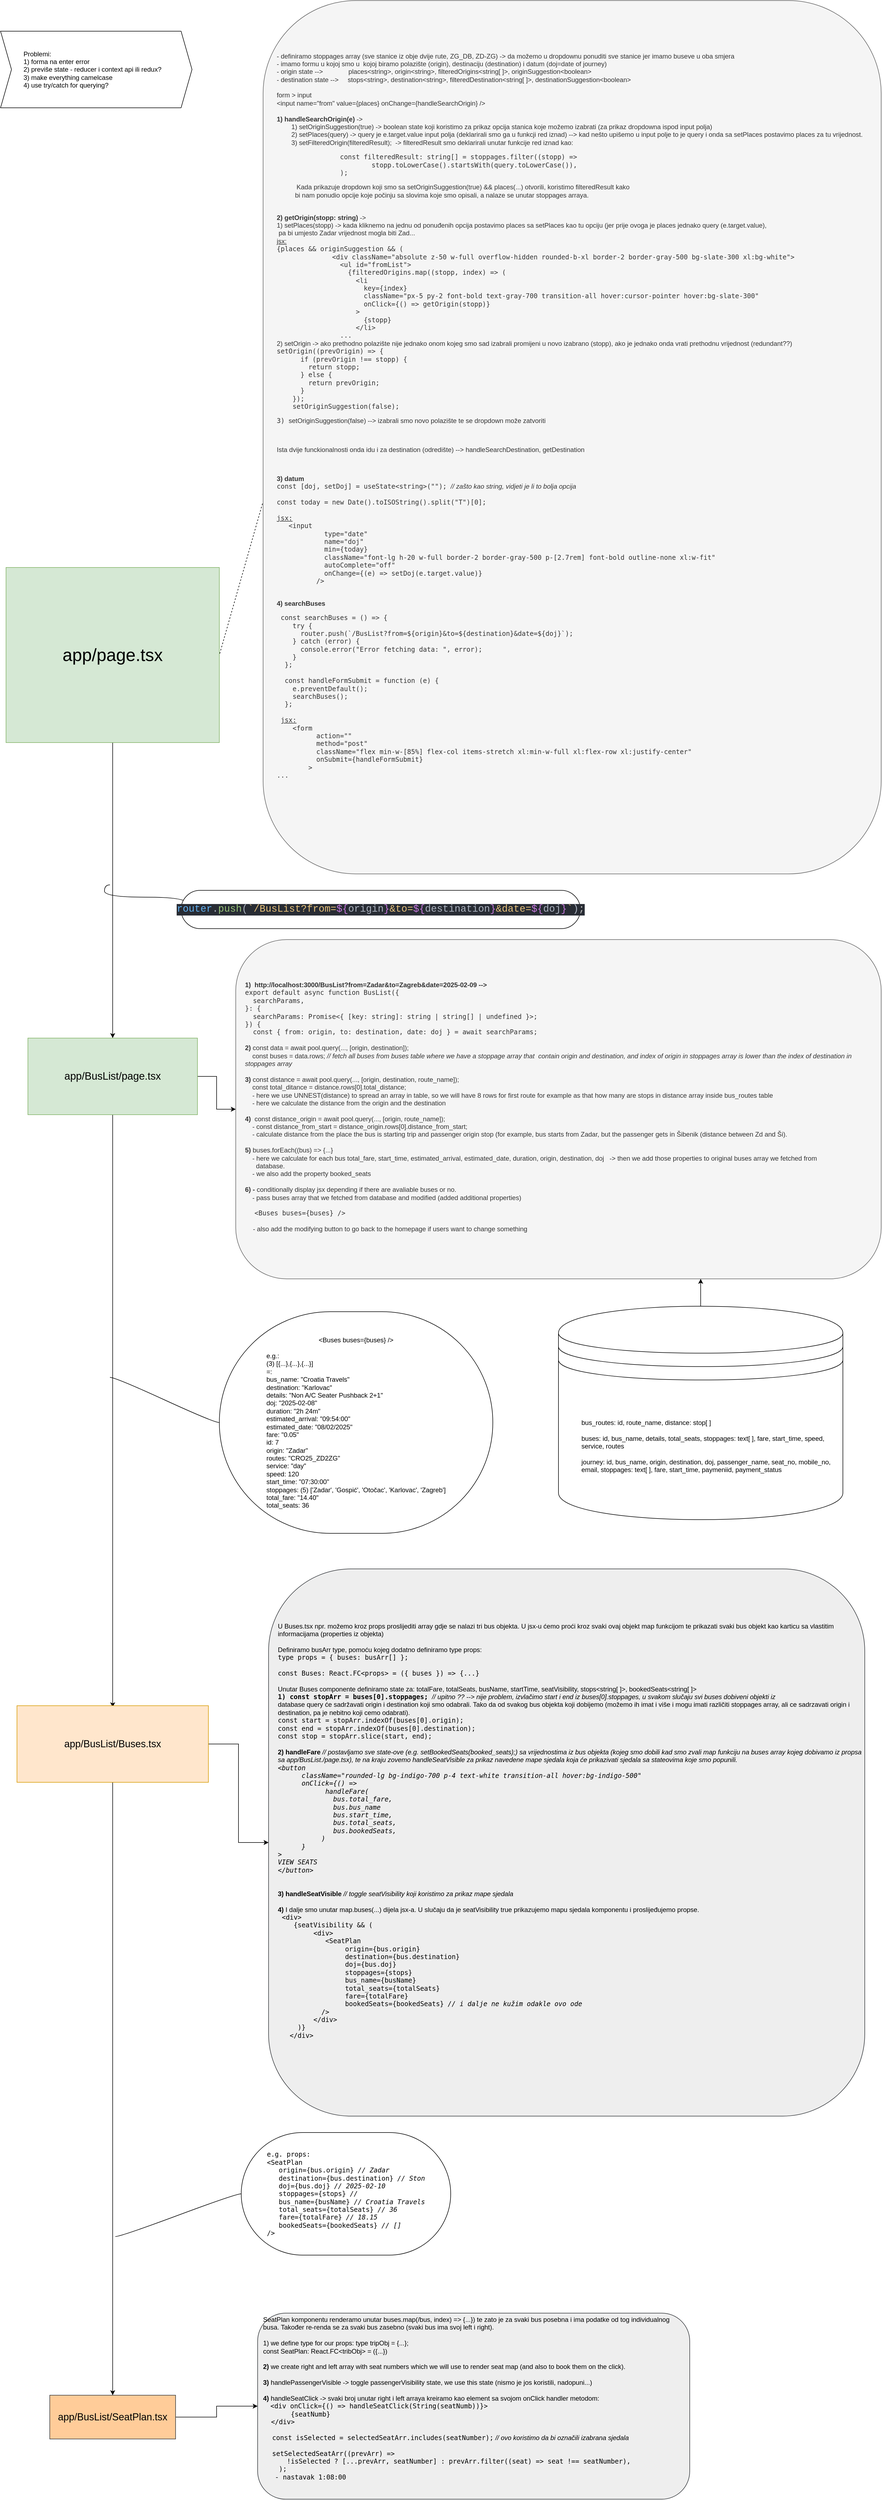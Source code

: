 <mxfile version="26.0.11">
  <diagram name="Page-1" id="hDBnATX-_rqYMnIlR0UH">
    <mxGraphModel dx="1647" dy="5515" grid="1" gridSize="10" guides="1" tooltips="1" connect="1" arrows="1" fold="1" page="1" pageScale="1" pageWidth="827" pageHeight="1169" math="0" shadow="0">
      <root>
        <mxCell id="0" />
        <mxCell id="1" parent="0" />
        <mxCell id="zUcGBLIIrt0SRUpq_5Xp-20" style="edgeStyle=orthogonalEdgeStyle;rounded=0;orthogonalLoop=1;jettySize=auto;html=1;entryX=0.5;entryY=0;entryDx=0;entryDy=0;" parent="1" source="zUcGBLIIrt0SRUpq_5Xp-2" target="zUcGBLIIrt0SRUpq_5Xp-18" edge="1">
          <mxGeometry relative="1" as="geometry" />
        </mxCell>
        <mxCell id="zUcGBLIIrt0SRUpq_5Xp-2" value="&lt;font style=&quot;font-size: 32px;&quot;&gt;app/page.tsx&lt;/font&gt;" style="rounded=0;whiteSpace=wrap;html=1;fillColor=#d5e8d4;strokeColor=#82b366;align=center;" parent="1" vertex="1">
          <mxGeometry x="50" y="-3640" width="390" height="320" as="geometry" />
        </mxCell>
        <mxCell id="zUcGBLIIrt0SRUpq_5Xp-6" value="- definiramo stoppages array (sve stanice iz obje dvije rute, ZG_DB, ZD-ZG) -&amp;gt; da možemo u dropdownu ponuditi sve stanice jer imamo buseve u oba smjera&lt;br&gt;- imamo formu u kojoj smo u&amp;nbsp; kojoj biramo polazište (origin), destinaciju (destination) i datum (doj=date of journey)&lt;br&gt;- origin state --&amp;gt;&amp;nbsp; &amp;nbsp; &amp;nbsp; &amp;nbsp; &amp;nbsp; &amp;nbsp; &amp;nbsp; places&amp;lt;string&amp;gt;, origin&amp;lt;string&amp;gt;, filteredOrigins&amp;lt;string[ ]&amp;gt;, originSuggestion&amp;lt;boolean&amp;gt;&lt;br&gt;&lt;div&gt;- destination state --&amp;gt;&amp;nbsp; &amp;nbsp; &amp;nbsp;stops&amp;lt;string&amp;gt;, destination&amp;lt;string&amp;gt;, filteredDestination&amp;lt;string[ ]&amp;gt;, destinationSuggestion&amp;lt;boolean&amp;gt;&lt;br&gt;&lt;br&gt;form &amp;gt; input&lt;br&gt;&amp;lt;input name=&quot;from&quot; value={places} onChange={handleSearchOrigin} /&amp;gt;&lt;br&gt;&lt;br&gt;&lt;b&gt;1) handleSearchOrigin(e)&amp;nbsp;&lt;/b&gt;-&amp;gt;&amp;nbsp;&lt;br&gt;&lt;span style=&quot;white-space: pre;&quot;&gt;&#x9;&lt;/span&gt;1) setOriginSuggestion(true) -&amp;gt; boolean state koji koristimo za prikaz opcija stanica koje možemo izabrati (za prikaz dropdowna ispod input polja)&lt;br&gt;&lt;span style=&quot;white-space: pre;&quot;&gt;&#x9;&lt;/span&gt;2) setPlaces(query) -&amp;gt; query je e.target.value input polja (deklarirali smo ga u funkcji red iznad) --&amp;gt; kad nešto upišemo u input polje to je query i onda sa setPlaces postavimo places za tu vrijednost.&lt;br&gt;&lt;/div&gt;&lt;div&gt;&lt;span style=&quot;white-space: pre;&quot;&gt;&#x9;&lt;/span&gt;3) setFilteredOrigin(filteredResult);&amp;nbsp; -&amp;gt; filteredResult smo deklarirali unutar funkcije red iznad kao:&amp;nbsp;&lt;br&gt;&lt;pre&gt;&lt;span style=&quot;white-space: pre;&quot;&gt;&#x9;&lt;/span&gt;&lt;span style=&quot;white-space: pre;&quot;&gt;&#x9;&lt;/span&gt;&lt;span style=&quot;background-color: transparent;&quot;&gt;const filteredResult: string[] = stoppages.filter((stopp) =&amp;gt;&lt;br&gt;      &lt;span style=&quot;white-space: pre;&quot;&gt;&#x9;&lt;/span&gt;&lt;span style=&quot;white-space: pre;&quot;&gt;&#x9;&lt;/span&gt;&lt;span style=&quot;white-space: pre;&quot;&gt;&#x9;&lt;/span&gt;stopp.toLowerCase().startsWith(query.toLowerCase()),&lt;br&gt;    &lt;span style=&quot;white-space: pre;&quot;&gt;&#x9;&lt;/span&gt;&lt;span style=&quot;white-space: pre;&quot;&gt;&#x9;&lt;/span&gt;);&lt;/span&gt;&lt;/pre&gt;&lt;pre&gt;&lt;p&gt;&lt;span style=&quot;background-color: transparent;&quot;&gt;     &lt;font face=&quot;Helvetica&quot;&gt;Kada prikazuje dropdown koji smo sa setOriginSuggestion(true) &amp;amp;&amp;amp; places(...) otvorili, koristimo filteredResult kako &lt;br&gt;          bi nam ponudio opcije koje počinju sa slovima koje smo opisali, a nalaze se unutar stoppages arraya.&lt;br&gt;&lt;br&gt;&lt;/font&gt;&lt;/span&gt;&lt;/p&gt;&lt;p&gt;&lt;span style=&quot;background-color: transparent;&quot;&gt;&lt;b style=&quot;font-family: Helvetica;&quot;&gt;2) getOrigin(stopp: string) &lt;/b&gt;&lt;font face=&quot;Helvetica&quot;&gt;-&amp;gt;&lt;br&gt;1) setPlaces(stopp) -&amp;gt; kada kliknemo na jednu od ponuđenih opcija postavimo places sa setPlaces kao tu opciju (jer prije ovoga je places jednako query (e.target.value),&lt;br&gt; pa bi umjesto Zadar vrijednost mogla biti Zad...&lt;br&gt;&lt;u&gt;jsx:&lt;/u&gt;&lt;br&gt;&lt;/font&gt;&lt;font data-font-src=&quot;https://fonts.googleapis.com/css?family=Monospace&quot; face=&quot;Monospace&quot;&gt;{places &amp;amp;&amp;amp; originSuggestion &amp;amp;&amp;amp; (&lt;br&gt;              &amp;lt;div className=&quot;absolute z-50 w-full overflow-hidden rounded-b-xl border-2 border-gray-500 bg-slate-300 xl:bg-white&quot;&amp;gt;&lt;br&gt;                &amp;lt;ul id=&quot;fromList&quot;&amp;gt;&lt;br&gt;                  {filteredOrigins.map((stopp, index) =&amp;gt; (&lt;br&gt;                    &amp;lt;li&lt;br&gt;                      key={index}&lt;br&gt;                      className=&quot;px-5 py-2 font-bold text-gray-700 transition-all hover:cursor-pointer hover:bg-slate-300&quot;&lt;br&gt;                      onClick={() =&amp;gt; getOrigin(stopp)}&lt;br&gt;                    &amp;gt;&lt;br&gt;                      {stopp}&lt;br&gt;                    &amp;lt;/li&amp;gt;&lt;br&gt;                ...&lt;br&gt;&lt;/font&gt;&lt;font face=&quot;Helvetica&quot;&gt;2) setOrigin -&amp;gt; ako prethodno polazište nije jednako onom kojeg smo sad izabrali promijeni u novo izabrano (stopp), ako je jednako onda vrati prethodnu vrijednost (redundant??)&lt;br&gt;&lt;/font&gt;setOrigin((prevOrigin) =&amp;gt; {&lt;br&gt;      if (prevOrigin !== stopp) {&lt;br&gt;        return stopp;&lt;br&gt;      } else {&lt;br&gt;        return prevOrigin;&lt;br&gt;      }&lt;br&gt;    });&lt;br&gt;    setOriginSuggestion(false);&lt;font face=&quot;Helvetica&quot;&gt;&lt;br&gt;&lt;/font&gt;&lt;/span&gt;&lt;/p&gt;&lt;p&gt;&lt;span style=&quot;background-color: transparent;&quot;&gt;3) &lt;font face=&quot;Helvetica&quot;&gt;setOriginSuggestion(false) --&amp;gt; &lt;/font&gt;&lt;font face=&quot;Helvetica&quot;&gt;izabrali smo novo polazište te se dropdown može zatvoriti&lt;/font&gt;&lt;/span&gt;&lt;/p&gt;&lt;p&gt;&lt;span style=&quot;background-color: transparent;&quot;&gt;&lt;font face=&quot;Helvetica&quot;&gt;&lt;br&gt;&lt;/font&gt;&lt;/span&gt;&lt;/p&gt;&lt;p&gt;&lt;span style=&quot;background-color: transparent;&quot;&gt;&lt;font face=&quot;Helvetica&quot;&gt;Ista dvije funckionalnosti onda idu i za destination (odredište) --&amp;gt; handleSearchDestination, getDestination&lt;/font&gt;&lt;/span&gt;&lt;/p&gt;&lt;p&gt;&lt;span style=&quot;background-color: transparent;&quot;&gt;&lt;br&gt;&lt;/span&gt;&lt;/p&gt;&lt;p&gt;&lt;b&gt;&lt;font face=&quot;Helvetica&quot;&gt;3) datum&lt;/font&gt;&lt;br&gt;&lt;/b&gt;const [doj, setDoj] = useState&amp;lt;string&amp;gt;(&quot;&quot;); &lt;font face=&quot;Helvetica&quot;&gt;&lt;i&gt;// zašto kao string, vidjeti je li to bolja opcija&lt;/i&gt;&lt;/font&gt;&lt;br&gt;&lt;br&gt;const today = new Date().toISOString().split(&quot;T&quot;)[0];&lt;br&gt;&lt;br&gt;&lt;u&gt;jsx:&lt;/u&gt;&lt;br&gt; &lt;font data-font-src=&quot;https://fonts.googleapis.com/css?family=Monospace&quot; face=&quot;Monospace&quot;&gt;  &amp;lt;input&lt;br&gt;            type=&quot;date&quot;&lt;br&gt;            name=&quot;doj&quot;&lt;br&gt;            min={today}&lt;br&gt;            className=&quot;font-lg h-20 w-full border-2 border-gray-500 p-[2.7rem] font-bold outline-none xl:w-fit&quot;&lt;br&gt;            autoComplete=&quot;off&quot;&lt;br&gt;            onChange={(e) =&amp;gt; setDoj(e.target.value)}&lt;br&gt;          /&amp;gt;&lt;/font&gt;&lt;br&gt;&lt;/p&gt;&lt;p&gt;&lt;span style=&quot;background-color: transparent;&quot;&gt;&lt;br&gt;&lt;b&gt;&lt;font face=&quot;Helvetica&quot;&gt;4) searchBuses&lt;/font&gt;&lt;/b&gt;&lt;/span&gt;&lt;/p&gt;&lt;p&gt;&lt;span style=&quot;background-color: transparent;&quot;&gt; &lt;font data-font-src=&quot;https://fonts.googleapis.com/css?family=Monospace&quot; face=&quot;Monospace&quot;&gt;const searchBuses = () =&amp;gt; {&lt;br&gt;    try {&lt;br&gt;      router.push(`/BusList?from=${origin}&amp;amp;to=${destination}&amp;amp;date=${doj}`);&lt;br&gt;    } catch (error) {&lt;br&gt;      console.error(&quot;Error fetching data: &quot;, error); &lt;br&gt;    }&lt;br&gt;  };&lt;br&gt;&lt;br&gt;  const handleFormSubmit = function (e) {&lt;br&gt;    e.preventDefault();&lt;br&gt;    searchBuses();&lt;br&gt;  };&lt;br&gt;&lt;br&gt; &lt;u&gt;jsx:&lt;/u&gt;&lt;br&gt;    &amp;lt;form&lt;br&gt;          action=&quot;&quot;&lt;br&gt;          method=&quot;post&quot;&lt;br&gt;          className=&quot;flex min-w-[85%] flex-col items-stretch xl:min-w-full xl:flex-row xl:justify-center&quot;&lt;br&gt;          onSubmit={handleFormSubmit}&lt;br&gt;        &amp;gt;&lt;br&gt;...&lt;br&gt;&lt;br&gt;&lt;/font&gt;&lt;/span&gt;&lt;/p&gt;&lt;p&gt;&lt;span style=&quot;background-color: transparent;&quot;&gt;&lt;br&gt;&lt;/span&gt;&lt;/p&gt;&lt;span style=&quot;background-color: transparent;&quot;&gt;&lt;span style=&quot;white-space: pre;&quot;&gt;&#x9;&lt;/span&gt;&lt;span style=&quot;white-space: pre;&quot;&gt;&#x9;&lt;/span&gt;&lt;/span&gt;&lt;/pre&gt;&lt;/div&gt;" style="rounded=1;whiteSpace=wrap;html=1;align=left;spacingLeft=25;spacingRight=10;spacingTop=10;spacing=0;spacingBottom=10;fillColor=#f5f5f5;fontColor=#333333;strokeColor=#666666;" parent="1" vertex="1">
          <mxGeometry x="520" y="-4676" width="1130" height="1596" as="geometry" />
        </mxCell>
        <mxCell id="zUcGBLIIrt0SRUpq_5Xp-10" value="" style="endArrow=none;dashed=1;html=1;rounded=0;entryX=1;entryY=0.5;entryDx=0;entryDy=0;exitX=-0.001;exitY=0.576;exitDx=0;exitDy=0;exitPerimeter=0;" parent="1" source="zUcGBLIIrt0SRUpq_5Xp-6" target="zUcGBLIIrt0SRUpq_5Xp-2" edge="1">
          <mxGeometry width="50" height="50" relative="1" as="geometry">
            <mxPoint x="510" y="-3720" as="sourcePoint" />
            <mxPoint x="970" y="-3710" as="targetPoint" />
          </mxGeometry>
        </mxCell>
        <mxCell id="zUcGBLIIrt0SRUpq_5Xp-27" style="edgeStyle=orthogonalEdgeStyle;rounded=0;orthogonalLoop=1;jettySize=auto;html=1;" parent="1" source="zUcGBLIIrt0SRUpq_5Xp-18" target="zUcGBLIIrt0SRUpq_5Xp-28" edge="1">
          <mxGeometry relative="1" as="geometry">
            <mxPoint x="640" y="-2710" as="targetPoint" />
          </mxGeometry>
        </mxCell>
        <mxCell id="wEU0tcn83tqyCmN5frSI-1" style="edgeStyle=orthogonalEdgeStyle;rounded=0;orthogonalLoop=1;jettySize=auto;html=1;" parent="1" source="zUcGBLIIrt0SRUpq_5Xp-18" edge="1">
          <mxGeometry relative="1" as="geometry">
            <mxPoint x="245" y="-1557.143" as="targetPoint" />
          </mxGeometry>
        </mxCell>
        <mxCell id="zUcGBLIIrt0SRUpq_5Xp-18" value="&lt;font style=&quot;font-size: 19px;&quot;&gt;app/BusList/page.tsx&lt;/font&gt;" style="rounded=0;whiteSpace=wrap;html=1;fillColor=#d5e8d4;strokeColor=#82b366;" parent="1" vertex="1">
          <mxGeometry x="90" y="-2780" width="310" height="140" as="geometry" />
        </mxCell>
        <mxCell id="zUcGBLIIrt0SRUpq_5Xp-23" style="edgeStyle=entityRelationEdgeStyle;rounded=0;orthogonalLoop=1;jettySize=auto;html=1;startArrow=none;endArrow=none;segment=10;curved=1;sourcePerimeterSpacing=0;targetPerimeterSpacing=0;exitX=0;exitY=0.5;exitDx=0;exitDy=0;" parent="1" source="zUcGBLIIrt0SRUpq_5Xp-21" edge="1">
          <mxGeometry relative="1" as="geometry">
            <mxPoint x="240" y="-3060" as="targetPoint" />
            <mxPoint x="1100" y="-2970" as="sourcePoint" />
          </mxGeometry>
        </mxCell>
        <mxCell id="zUcGBLIIrt0SRUpq_5Xp-21" value="&lt;br&gt;&lt;div style=&quot;color: rgb(187, 187, 187); background-color: rgb(40, 44, 52); font-family: Consolas, &amp;quot;Courier New&amp;quot;, monospace; font-weight: normal; line-height: 19px; white-space: pre;&quot;&gt;&lt;div style=&quot;&quot;&gt;&lt;font style=&quot;font-size: 18px;&quot;&gt;&lt;span style=&quot;color: rgb(97, 175, 239);&quot;&gt;router&lt;/span&gt;&lt;span style=&quot;color: rgb(171, 178, 191);&quot;&gt;.&lt;/span&gt;&lt;span style=&quot;color: rgb(152, 195, 121);&quot;&gt;push&lt;/span&gt;&lt;span style=&quot;color: rgb(171, 178, 191);&quot;&gt;(&lt;/span&gt;&lt;span style=&quot;color: rgb(229, 192, 123);&quot;&gt;`/BusList?from=&lt;/span&gt;&lt;span style=&quot;color: rgb(198, 120, 221);&quot;&gt;${&lt;/span&gt;&lt;span style=&quot;color: rgb(171, 178, 191);&quot;&gt;origin&lt;/span&gt;&lt;span style=&quot;color: rgb(198, 120, 221);&quot;&gt;}&lt;/span&gt;&lt;span style=&quot;color: rgb(229, 192, 123);&quot;&gt;&amp;amp;to=&lt;/span&gt;&lt;span style=&quot;color: rgb(198, 120, 221);&quot;&gt;${&lt;/span&gt;&lt;span style=&quot;color: rgb(171, 178, 191);&quot;&gt;destination&lt;/span&gt;&lt;span style=&quot;color: rgb(198, 120, 221);&quot;&gt;}&lt;/span&gt;&lt;span style=&quot;color: rgb(229, 192, 123);&quot;&gt;&amp;amp;date=&lt;/span&gt;&lt;span style=&quot;color: rgb(198, 120, 221);&quot;&gt;${&lt;/span&gt;&lt;span style=&quot;color: rgb(171, 178, 191);&quot;&gt;doj&lt;/span&gt;&lt;span style=&quot;color: rgb(198, 120, 221);&quot;&gt;}&lt;/span&gt;&lt;span style=&quot;color: rgb(229, 192, 123);&quot;&gt;`&lt;/span&gt;&lt;span style=&quot;color: rgb(171, 178, 191);&quot;&gt;)&lt;/span&gt;&lt;span style=&quot;color: rgb(187, 187, 187);&quot;&gt;;&lt;/span&gt;&lt;/font&gt;&lt;/div&gt;&lt;/div&gt;&lt;div&gt;&lt;br/&gt;&lt;/div&gt;" style="whiteSpace=wrap;html=1;rounded=1;arcSize=50;align=center;verticalAlign=middle;strokeWidth=1;autosize=1;spacing=4;treeFolding=1;treeMoving=1;newEdgeStyle={&quot;edgeStyle&quot;:&quot;entityRelationEdgeStyle&quot;,&quot;startArrow&quot;:&quot;none&quot;,&quot;endArrow&quot;:&quot;none&quot;,&quot;segment&quot;:10,&quot;curved&quot;:1,&quot;sourcePerimeterSpacing&quot;:0,&quot;targetPerimeterSpacing&quot;:0};" parent="1" vertex="1" collapsed="1">
          <mxGeometry x="370" y="-3050" width="730" height="70" as="geometry" />
        </mxCell>
        <mxCell id="zUcGBLIIrt0SRUpq_5Xp-28" value="&lt;b&gt;1)&amp;nbsp;&amp;nbsp;http://localhost:3000/BusList?from=Zadar&amp;amp;to=Zagreb&amp;amp;date=2025-02-09 --&amp;gt;&lt;/b&gt;&lt;br&gt;&lt;span style=&quot;background-color: transparent;&quot;&gt;&lt;font face=&quot;monospace&quot;&gt;export default async function BusList({&lt;/font&gt;&lt;/span&gt;&lt;div&gt;&lt;font face=&quot;monospace&quot;&gt;&amp;nbsp; searchParams,&lt;/font&gt;&lt;/div&gt;&lt;div&gt;&lt;font face=&quot;monospace&quot;&gt;}: {&lt;/font&gt;&lt;/div&gt;&lt;div&gt;&lt;font face=&quot;monospace&quot;&gt;&amp;nbsp; searchParams: Promise&amp;lt;{ [key: string]: string | string[] | undefined }&amp;gt;;&lt;/font&gt;&lt;/div&gt;&lt;div&gt;&lt;font face=&quot;monospace&quot;&gt;}) {&lt;/font&gt;&lt;/div&gt;&lt;font face=&quot;monospace&quot;&gt;&lt;span style=&quot;background-color: transparent;&quot;&gt;&amp;nbsp; const { from: origin, to: destination, date: doj } = await searchParams;&lt;/span&gt;&amp;nbsp;&lt;/font&gt;&lt;div&gt;&lt;br&gt;&lt;/div&gt;&lt;div&gt;&lt;b&gt;2) &lt;/b&gt;const data = await pool.query(..., [origin, destination]);&lt;br&gt;&amp;nbsp; &amp;nbsp; const buses = data.rows; &lt;i&gt;// fetch all buses from buses table where we have a stoppage array that&amp;nbsp; contain origin and destination, and index of origin in stoppages array is lower than the index of destination in stoppages array&lt;/i&gt;&lt;/div&gt;&lt;div&gt;&lt;i&gt;&lt;br&gt;&lt;/i&gt;&lt;/div&gt;&lt;div&gt;&lt;b&gt;3)&lt;/b&gt; const distance = await pool.query(..., [origin, destination, route_name]);&lt;br&gt;&amp;nbsp; &amp;nbsp; const total_ditance = distance.rows[0].total_distance;&lt;br&gt;&amp;nbsp; &amp;nbsp; - here we use UNNEST(distance) to spread an array in table, so we will have 8 rows for first route for example as that how many are stops in distance array inside bus_routes table&lt;br&gt;&amp;nbsp; &amp;nbsp; - here we calculate the distance from the origin and the destination&lt;/div&gt;&lt;div&gt;&lt;br&gt;&lt;/div&gt;&lt;div&gt;&lt;b&gt;4)&lt;/b&gt;&amp;nbsp; const distance_origin = await pool.query(..., [origin, route_name]);&lt;br&gt;&amp;nbsp; &amp;nbsp; - const distance_from_start = distance_origin.rows[0].distance_from_start;&lt;br&gt;&amp;nbsp; &amp;nbsp; - calculate distance from the place the bus is starting trip and passenger origin stop (for example, bus starts from Zadar, but the passenger gets in Šibenik (distance between Zd and Ši).&lt;br&gt;&lt;br&gt;&lt;b&gt;5)&lt;/b&gt; buses.forEach((bus) =&amp;gt; {...}&lt;br&gt;&amp;nbsp; &amp;nbsp; - here we calculate for each bus total_fare, start_time, estimated_arrival, estimated_date, duration, origin, destination, doj&amp;nbsp; &amp;nbsp;-&amp;gt; then we add those properties to original buses array we fetched from&lt;br&gt;&amp;nbsp; &amp;nbsp; &amp;nbsp; database.&lt;br&gt;&amp;nbsp; &amp;nbsp; - we also add the property booked_seats&amp;nbsp;&lt;br&gt;&amp;nbsp; &amp;nbsp;&lt;br&gt;&lt;b&gt;6) -&amp;nbsp;&lt;/b&gt;conditionally display jsx depending if there are avaliable buses or no.&lt;br&gt;&amp;nbsp; &amp;nbsp; - pass buses array that we fetched from database and modified (added additional properties)&lt;br&gt;&amp;nbsp;&amp;nbsp;&lt;br&gt;&lt;b&gt;&amp;nbsp; &amp;nbsp;&lt;/b&gt;&lt;font style=&quot;&quot; data-font-src=&quot;https://fonts.googleapis.com/css?family=Monospace&quot; face=&quot;Monospace&quot;&gt;&lt;b&gt;&amp;nbsp;&lt;/b&gt;&amp;lt;Buses buses={buses} /&amp;gt;&lt;/font&gt;&lt;/div&gt;&lt;div&gt;&lt;font face=&quot;monospace&quot;&gt;&lt;b&gt;&lt;br&gt;&lt;/b&gt;&lt;/font&gt;&lt;/div&gt;&lt;div&gt;&lt;font style=&quot;font-weight: bold;&quot; face=&quot;monospace&quot;&gt;&amp;nbsp; &lt;/font&gt;&lt;font style=&quot;&quot; face=&quot;Helvetica&quot;&gt;- also add the modifying button to go back to the homepage if users want to change something&lt;/font&gt;&lt;br&gt;&lt;br&gt;&lt;/div&gt;" style="rounded=1;whiteSpace=wrap;html=1;fillColor=#f5f5f5;fontColor=#333333;strokeColor=#666666;align=left;spacingLeft=15;spacingTop=10;spacingRight=5;spacingBottom=5;" parent="1" vertex="1">
          <mxGeometry x="470" y="-2960" width="1180" height="620" as="geometry" />
        </mxCell>
        <mxCell id="zUcGBLIIrt0SRUpq_5Xp-30" value="&lt;blockquote style=&quot;margin: 0 0 0 40px; border: none; padding: 0px;&quot;&gt;Problemi:&amp;nbsp;&lt;div&gt;1) forma na enter error&lt;/div&gt;&lt;div&gt;2) previše state - reducer i context api ili redux?&lt;br&gt;3) make everything camelcase&lt;br&gt;4) use try/catch for querying?&lt;/div&gt;&lt;/blockquote&gt;" style="shape=step;perimeter=stepPerimeter;whiteSpace=wrap;html=1;fixedSize=1;align=left;" parent="1" vertex="1">
          <mxGeometry x="40" y="-4620" width="350" height="140" as="geometry" />
        </mxCell>
        <mxCell id="zUcGBLIIrt0SRUpq_5Xp-32" style="edgeStyle=orthogonalEdgeStyle;rounded=0;orthogonalLoop=1;jettySize=auto;html=1;" parent="1" source="zUcGBLIIrt0SRUpq_5Xp-31" target="zUcGBLIIrt0SRUpq_5Xp-28" edge="1">
          <mxGeometry relative="1" as="geometry">
            <Array as="points">
              <mxPoint x="1310" y="-2360" />
              <mxPoint x="730" y="-2360" />
            </Array>
          </mxGeometry>
        </mxCell>
        <mxCell id="zUcGBLIIrt0SRUpq_5Xp-31" value="&lt;blockquote style=&quot;margin: 0 0 0 40px; border: none; padding: 0px;&quot;&gt;bus_routes: id, route_name, distance: stop[ ]&lt;div&gt;&lt;br&gt;&lt;/div&gt;&lt;div&gt;buses: id, bus_name, details, total_seats, stoppages: text[ ], fare, start_time, speed, service, routes&lt;/div&gt;&lt;div&gt;&lt;br&gt;&lt;/div&gt;&lt;div&gt;journey: id, bus_name, origin, destination, doj, passenger_name, seat_no, mobile_no, email, stoppages: text[ ], fare, start_time, paymeniid, payment_status&lt;/div&gt;&lt;/blockquote&gt;" style="shape=datastore;whiteSpace=wrap;html=1;align=left;" parent="1" vertex="1">
          <mxGeometry x="1060" y="-2290" width="520" height="390" as="geometry" />
        </mxCell>
        <mxCell id="wEU0tcn83tqyCmN5frSI-4" style="edgeStyle=orthogonalEdgeStyle;rounded=0;orthogonalLoop=1;jettySize=auto;html=1;" parent="1" source="wEU0tcn83tqyCmN5frSI-2" target="wEU0tcn83tqyCmN5frSI-5" edge="1">
          <mxGeometry relative="1" as="geometry">
            <mxPoint x="590" y="-1490" as="targetPoint" />
          </mxGeometry>
        </mxCell>
        <mxCell id="wEU0tcn83tqyCmN5frSI-18" style="edgeStyle=orthogonalEdgeStyle;rounded=0;orthogonalLoop=1;jettySize=auto;html=1;" parent="1" source="wEU0tcn83tqyCmN5frSI-2" target="wEU0tcn83tqyCmN5frSI-16" edge="1">
          <mxGeometry relative="1" as="geometry" />
        </mxCell>
        <mxCell id="wEU0tcn83tqyCmN5frSI-2" value="&lt;font style=&quot;font-size: 18px;&quot;&gt;app/BusList/Buses.tsx&lt;/font&gt;" style="rounded=0;whiteSpace=wrap;html=1;fillColor=#ffe6cc;strokeColor=#d79b00;" parent="1" vertex="1">
          <mxGeometry x="70" y="-1560" width="350" height="140" as="geometry" />
        </mxCell>
        <mxCell id="wEU0tcn83tqyCmN5frSI-5" value="&lt;font face=&quot;Helvetica&quot;&gt;U Buses.tsx npr. možemo kroz props proslijediti array gdje se nalazi tri bus objekta. U jsx-u ćemo proći kroz svaki ovaj objekt map funkcijom te prikazati svaki bus objekt kao karticu sa vlastitim informacijama (properties iz objekta)&lt;br&gt;&lt;/font&gt;&lt;br&gt;Definiramo busArr type, pomoću kojeg dodatno definiramo type props:&lt;br&gt;&lt;font data-font-src=&quot;https://fonts.googleapis.com/css?family=Monospace&quot; face=&quot;Monospace&quot;&gt;type props = { buses: busArr[] };&lt;br&gt;&lt;/font&gt;&lt;br&gt;&lt;font data-font-src=&quot;https://fonts.googleapis.com/css?family=Monospace&quot; face=&quot;Monospace&quot;&gt;const Buses: React.FC&amp;lt;props&amp;gt; = ({ buses }) =&amp;gt; {...}&lt;/font&gt;&lt;br&gt;&lt;div&gt;&lt;br&gt;Unutar Buses componente definiramo state za: totalFare, totalSeats, busName, startTime, seatVisibility, stops&amp;lt;string[ ]&amp;gt;, bookedSeats&amp;lt;string[ ]&amp;gt;&lt;br&gt;&lt;font face=&quot;monospace&quot;&gt;&lt;b&gt;1)&lt;/b&gt; &lt;b&gt;const stopArr = buses[0].stoppages; &lt;/b&gt;&lt;/font&gt;&lt;font face=&quot;Helvetica&quot;&gt;&lt;i style=&quot;&quot;&gt;// upitno ?? --&amp;gt; nije problem, izvlačimo start i end iz buses[0].stoppages, u svakom slučaju svi buses dobiveni objekti iz&lt;br&gt;&lt;/i&gt;database query će sadržavati origin i destination koji smo odabrali. Tako da od svakog bus objekta koji dobijemo (možemo ih imat i više i mogu imati različiti stoppages array, ali ce sadrzavati origin i destination, pa je nebitno koji cemo odabrati).&lt;/font&gt;&lt;br&gt;&lt;div style=&quot;font-family: monospace;&quot;&gt;const start = stopArr.indexOf(buses[0].origin);&lt;/div&gt;&lt;div style=&quot;font-family: monospace;&quot;&gt;const end = stopArr.indexOf(buses[0].destination);&lt;/div&gt;&lt;div style=&quot;font-family: monospace;&quot;&gt;const stop = stopArr.slice(start, end);&lt;/div&gt;&lt;br&gt;&lt;b style=&quot;font-family: Helvetica;&quot;&gt;2) handleFare &lt;/b&gt;&lt;i style=&quot;&quot;&gt;// postavljamo sve state-ove (e.g. setBookedSeats(booked_seats);) sa vrijednostima iz bus objekta (kojeg smo dobili kad smo zvali map funkciju na buses array kojeg dobivamo iz propsa sa app/BusList./page.tsx), te na kraju zovemo handleSeatVisible za prikaz navedene mape sjedala koja će prikazivati sjedala sa stateovima koje smo popunili.&lt;br&gt;&lt;div style=&quot;&quot;&gt;&lt;font data-font-src=&quot;https://fonts.googleapis.com/css?family=Monospace&quot; face=&quot;Monospace&quot;&gt;&amp;lt;button&lt;/font&gt;&lt;/div&gt;&lt;div style=&quot;&quot;&gt;&lt;font data-font-src=&quot;https://fonts.googleapis.com/css?family=Monospace&quot; face=&quot;Monospace&quot;&gt;&amp;nbsp; &amp;nbsp; &amp;nbsp; className=&quot;rounded-lg bg-indigo-700 p-4 text-white transition-all hover:bg-indigo-500&quot;&lt;/font&gt;&lt;/div&gt;&lt;div style=&quot;&quot;&gt;&lt;font data-font-src=&quot;https://fonts.googleapis.com/css?family=Monospace&quot; face=&quot;Monospace&quot;&gt;&amp;nbsp; &amp;nbsp; &amp;nbsp; onClick={() =&amp;gt;&lt;/font&gt;&lt;/div&gt;&lt;div style=&quot;&quot;&gt;&lt;font data-font-src=&quot;https://fonts.googleapis.com/css?family=Monospace&quot; face=&quot;Monospace&quot;&gt;&amp;nbsp; &amp;nbsp; &amp;nbsp; &amp;nbsp; &amp;nbsp; &amp;nbsp; handleFare(&lt;/font&gt;&lt;/div&gt;&lt;div style=&quot;&quot;&gt;&lt;font data-font-src=&quot;https://fonts.googleapis.com/css?family=Monospace&quot; face=&quot;Monospace&quot;&gt;&amp;nbsp; &amp;nbsp; &amp;nbsp; &amp;nbsp; &amp;nbsp; &amp;nbsp; &amp;nbsp; bus.total_fare,&lt;/font&gt;&lt;/div&gt;&lt;div style=&quot;&quot;&gt;&lt;font data-font-src=&quot;https://fonts.googleapis.com/css?family=Monospace&quot; face=&quot;Monospace&quot;&gt;&amp;nbsp; &amp;nbsp; &amp;nbsp; &amp;nbsp; &amp;nbsp; &amp;nbsp; &amp;nbsp; bus.bus_name&lt;br&gt;&lt;/font&gt;&lt;span style=&quot;font-family: monospace; background-color: transparent; color: light-dark(rgb(0, 0, 0), rgb(255, 255, 255));&quot;&gt;&amp;nbsp; &amp;nbsp; &amp;nbsp; &amp;nbsp; &amp;nbsp; &amp;nbsp; &amp;nbsp; bus.start_time,&lt;/span&gt;&lt;span style=&quot;font-family: monospace; background-color: transparent; color: light-dark(rgb(0, 0, 0), rgb(255, 255, 255));&quot;&gt;&amp;nbsp;&lt;br&gt;&amp;nbsp; &amp;nbsp; &amp;nbsp; &amp;nbsp; &amp;nbsp; &amp;nbsp; &amp;nbsp; bus.total_seats,&lt;/span&gt;&lt;/div&gt;&lt;div style=&quot;&quot;&gt;&lt;font data-font-src=&quot;https://fonts.googleapis.com/css?family=Monospace&quot; face=&quot;Monospace&quot;&gt;&amp;nbsp; &amp;nbsp; &amp;nbsp; &amp;nbsp; &amp;nbsp; &amp;nbsp; &amp;nbsp; bus.bookedSeats,&lt;/font&gt;&lt;/div&gt;&lt;div style=&quot;&quot;&gt;&lt;font data-font-src=&quot;https://fonts.googleapis.com/css?family=Monospace&quot; face=&quot;Monospace&quot;&gt;&amp;nbsp; &amp;nbsp; &amp;nbsp; &amp;nbsp; &amp;nbsp; &amp;nbsp;)&lt;/font&gt;&lt;/div&gt;&lt;div style=&quot;&quot;&gt;&lt;font data-font-src=&quot;https://fonts.googleapis.com/css?family=Monospace&quot; face=&quot;Monospace&quot;&gt;&amp;nbsp; &amp;nbsp; &amp;nbsp; }&lt;/font&gt;&lt;/div&gt;&lt;div style=&quot;&quot;&gt;&lt;font data-font-src=&quot;https://fonts.googleapis.com/css?family=Monospace&quot; face=&quot;Monospace&quot;&gt;&amp;gt;&lt;br&gt;&lt;/font&gt;&lt;span style=&quot;font-family: monospace; background-color: transparent; color: light-dark(rgb(0, 0, 0), rgb(255, 255, 255));&quot;&gt;VIEW SEATS&lt;/span&gt;&lt;/div&gt;&lt;div style=&quot;&quot;&gt;&lt;font data-font-src=&quot;https://fonts.googleapis.com/css?family=Monospace&quot; face=&quot;Monospace&quot;&gt;&amp;lt;/button&amp;gt;&lt;/font&gt;&lt;/div&gt;&lt;br&gt;&lt;/i&gt;&lt;/div&gt;&lt;div&gt;&lt;i&gt;&lt;font face=&quot;Helvetica&quot;&gt;&lt;br&gt;&lt;/font&gt;&lt;/i&gt;&lt;/div&gt;&lt;div&gt;&lt;font face=&quot;Helvetica&quot;&gt;&lt;b style=&quot;&quot;&gt;3) handleSeatVisible &lt;/b&gt;&lt;i style=&quot;&quot;&gt;// toggle seatVisibility koji koristimo za prikaz mape sjedala&lt;/i&gt;&lt;/font&gt;&lt;/div&gt;&lt;div&gt;&lt;font face=&quot;Helvetica&quot;&gt;&lt;i style=&quot;&quot;&gt;&lt;br&gt;&lt;/i&gt;&lt;/font&gt;&lt;/div&gt;&lt;div&gt;&lt;font face=&quot;Helvetica&quot;&gt;&lt;b style=&quot;&quot;&gt;4) &lt;/b&gt;I dalje smo unutar map.buses(...) dijela jsx-a. U slučaju da je seatVisibility true prikazujemo mapu sjedala komponentu i proslijeđujemo propse.&lt;/font&gt;&lt;/div&gt;&lt;div&gt;&lt;font face=&quot;monospace&quot;&gt;&lt;div style=&quot;&quot;&gt;&amp;nbsp;&amp;lt;div&amp;gt;&lt;/div&gt;&lt;div style=&quot;&quot;&gt;&amp;nbsp; &amp;nbsp; {seatVisibility &amp;amp;&amp;amp; (&lt;/div&gt;&lt;div style=&quot;&quot;&gt;&amp;nbsp; &amp;nbsp; &amp;nbsp; &amp;nbsp; &amp;nbsp;&amp;lt;div&amp;gt;&lt;/div&gt;&lt;div style=&quot;&quot;&gt;&amp;nbsp; &amp;nbsp; &amp;nbsp; &amp;nbsp; &amp;nbsp; &amp;nbsp; &amp;lt;SeatPlan&lt;/div&gt;&lt;div style=&quot;&quot;&gt;&amp;nbsp; &amp;nbsp; &amp;nbsp; &amp;nbsp; &amp;nbsp; &amp;nbsp; &amp;nbsp; &amp;nbsp; &amp;nbsp;origin={bus.origin}&lt;/div&gt;&lt;div style=&quot;&quot;&gt;&amp;nbsp; &amp;nbsp; &amp;nbsp; &amp;nbsp; &amp;nbsp; &amp;nbsp; &amp;nbsp; &amp;nbsp; &amp;nbsp;destination={bus.destination}&lt;/div&gt;&lt;div style=&quot;&quot;&gt;&amp;nbsp; &amp;nbsp; &amp;nbsp; &amp;nbsp; &amp;nbsp; &amp;nbsp; &amp;nbsp; &amp;nbsp; &amp;nbsp;doj={bus.doj}&lt;/div&gt;&lt;div style=&quot;&quot;&gt;&amp;nbsp; &amp;nbsp; &amp;nbsp; &amp;nbsp; &amp;nbsp; &amp;nbsp; &amp;nbsp; &amp;nbsp; &amp;nbsp;stoppages={stops}&lt;/div&gt;&lt;div style=&quot;&quot;&gt;&amp;nbsp; &amp;nbsp; &amp;nbsp; &amp;nbsp; &amp;nbsp; &amp;nbsp; &amp;nbsp; &amp;nbsp; &amp;nbsp;bus_name={busName}&lt;/div&gt;&lt;div style=&quot;&quot;&gt;&amp;nbsp; &amp;nbsp; &amp;nbsp; &amp;nbsp; &amp;nbsp; &amp;nbsp; &amp;nbsp; &amp;nbsp; &amp;nbsp;total_seats={totalSeats}&lt;/div&gt;&lt;div style=&quot;&quot;&gt;&amp;nbsp; &amp;nbsp; &amp;nbsp; &amp;nbsp; &amp;nbsp; &amp;nbsp; &amp;nbsp; &amp;nbsp; &amp;nbsp;fare={totalFare}&lt;/div&gt;&lt;div style=&quot;&quot;&gt;&amp;nbsp; &amp;nbsp; &amp;nbsp; &amp;nbsp; &amp;nbsp; &amp;nbsp; &amp;nbsp; &amp;nbsp; &amp;nbsp;bookedSeats={bookedSeats} &lt;i&gt;// i dalje ne kužim odakle ovo ode&lt;/i&gt;&lt;/div&gt;&lt;div style=&quot;&quot;&gt;&amp;nbsp; &amp;nbsp; &amp;nbsp; &amp;nbsp; &amp;nbsp; &amp;nbsp;/&amp;gt;&lt;/div&gt;&lt;div style=&quot;&quot;&gt;&amp;nbsp; &amp;nbsp; &amp;nbsp; &amp;nbsp; &amp;nbsp;&amp;lt;/div&amp;gt;&lt;/div&gt;&lt;div style=&quot;&quot;&gt;&amp;nbsp; &amp;nbsp; &amp;nbsp;)}&lt;/div&gt;&lt;div style=&quot;&quot;&gt;&amp;nbsp; &amp;nbsp;&amp;lt;/div&amp;gt;&lt;/div&gt;&lt;/font&gt;&lt;/div&gt;&lt;div&gt;&lt;font face=&quot;monospace&quot;&gt;&lt;i&gt;&lt;br&gt;&lt;/i&gt;&lt;br&gt;&lt;br&gt;&lt;/font&gt;&lt;/div&gt;" style="rounded=1;whiteSpace=wrap;html=1;fillColor=#eeeeee;strokeColor=#36393d;align=left;spacingBottom=5;spacingLeft=15;spacingTop=5;spacingRight=5;" parent="1" vertex="1">
          <mxGeometry x="530" y="-1810" width="1090" height="1000" as="geometry" />
        </mxCell>
        <mxCell id="wEU0tcn83tqyCmN5frSI-9" value="&amp;lt;Buses buses={buses} /&amp;gt;&lt;div&gt;&lt;br&gt;&lt;/div&gt;&lt;div style=&quot;text-align: left;&quot;&gt;e.g.:&lt;br&gt;(3) [{...},{...},{...}]&lt;br&gt;=:&lt;/div&gt;&lt;div style=&quot;text-align: left;&quot;&gt;&lt;div&gt;bus_name&lt;span style=&quot;background-color: transparent; color: light-dark(rgb(0, 0, 0), rgb(255, 255, 255));&quot;&gt;:&amp;nbsp;&lt;/span&gt;&lt;span style=&quot;background-color: transparent; color: light-dark(rgb(0, 0, 0), rgb(255, 255, 255));&quot;&gt;&quot;Croatia Travels&quot;&lt;/span&gt;&lt;/div&gt;&lt;div&gt;destination&lt;span style=&quot;background-color: transparent; color: light-dark(rgb(0, 0, 0), rgb(255, 255, 255));&quot;&gt;:&amp;nbsp;&lt;/span&gt;&lt;span style=&quot;background-color: transparent; color: light-dark(rgb(0, 0, 0), rgb(255, 255, 255));&quot;&gt;&quot;Karlovac&quot;&lt;/span&gt;&lt;/div&gt;&lt;div&gt;details&lt;span style=&quot;background-color: transparent; color: light-dark(rgb(0, 0, 0), rgb(255, 255, 255));&quot;&gt;:&amp;nbsp;&lt;/span&gt;&lt;span style=&quot;background-color: transparent; color: light-dark(rgb(0, 0, 0), rgb(255, 255, 255));&quot;&gt;&quot;Non A/C Seater Pushback 2+1&quot;&lt;/span&gt;&lt;/div&gt;&lt;div&gt;doj&lt;span style=&quot;background-color: transparent; color: light-dark(rgb(0, 0, 0), rgb(255, 255, 255));&quot;&gt;:&amp;nbsp;&lt;/span&gt;&lt;span style=&quot;background-color: transparent; color: light-dark(rgb(0, 0, 0), rgb(255, 255, 255));&quot;&gt;&quot;2025-02-08&quot;&lt;/span&gt;&lt;/div&gt;&lt;div&gt;duration&lt;span style=&quot;background-color: transparent; color: light-dark(rgb(0, 0, 0), rgb(255, 255, 255));&quot;&gt;:&amp;nbsp;&lt;/span&gt;&lt;span style=&quot;background-color: transparent; color: light-dark(rgb(0, 0, 0), rgb(255, 255, 255));&quot;&gt;&quot;2h 24m&quot;&lt;/span&gt;&lt;/div&gt;&lt;div&gt;estimated_arrival&lt;span style=&quot;background-color: transparent; color: light-dark(rgb(0, 0, 0), rgb(255, 255, 255));&quot;&gt;:&amp;nbsp;&lt;/span&gt;&lt;span style=&quot;background-color: transparent; color: light-dark(rgb(0, 0, 0), rgb(255, 255, 255));&quot;&gt;&quot;09:54:00&quot;&lt;/span&gt;&lt;/div&gt;&lt;div&gt;estimated_date&lt;span style=&quot;background-color: transparent; color: light-dark(rgb(0, 0, 0), rgb(255, 255, 255));&quot;&gt;:&amp;nbsp;&lt;/span&gt;&lt;span style=&quot;background-color: transparent; color: light-dark(rgb(0, 0, 0), rgb(255, 255, 255));&quot;&gt;&quot;08/02/2025&quot;&lt;/span&gt;&lt;/div&gt;&lt;div&gt;fare&lt;span style=&quot;background-color: transparent; color: light-dark(rgb(0, 0, 0), rgb(255, 255, 255));&quot;&gt;:&amp;nbsp;&lt;/span&gt;&lt;span style=&quot;background-color: transparent; color: light-dark(rgb(0, 0, 0), rgb(255, 255, 255));&quot;&gt;&quot;0.05&quot;&lt;/span&gt;&lt;/div&gt;&lt;div&gt;id&lt;span style=&quot;background-color: transparent; color: light-dark(rgb(0, 0, 0), rgb(255, 255, 255));&quot;&gt;:&amp;nbsp;&lt;/span&gt;&lt;span style=&quot;background-color: transparent; color: light-dark(rgb(0, 0, 0), rgb(255, 255, 255));&quot;&gt;7&lt;/span&gt;&lt;/div&gt;&lt;div&gt;origin&lt;span style=&quot;background-color: transparent; color: light-dark(rgb(0, 0, 0), rgb(255, 255, 255));&quot;&gt;:&amp;nbsp;&lt;/span&gt;&lt;span style=&quot;background-color: transparent; color: light-dark(rgb(0, 0, 0), rgb(255, 255, 255));&quot;&gt;&quot;Zadar&quot;&lt;/span&gt;&lt;/div&gt;&lt;div&gt;routes&lt;span style=&quot;background-color: transparent; color: light-dark(rgb(0, 0, 0), rgb(255, 255, 255));&quot;&gt;:&amp;nbsp;&lt;/span&gt;&lt;span style=&quot;background-color: transparent; color: light-dark(rgb(0, 0, 0), rgb(255, 255, 255));&quot;&gt;&quot;CRO25_ZD2ZG&quot;&lt;/span&gt;&lt;/div&gt;&lt;div&gt;service&lt;span style=&quot;background-color: transparent; color: light-dark(rgb(0, 0, 0), rgb(255, 255, 255));&quot;&gt;:&amp;nbsp;&lt;/span&gt;&lt;span style=&quot;background-color: transparent; color: light-dark(rgb(0, 0, 0), rgb(255, 255, 255));&quot;&gt;&quot;day&quot;&lt;/span&gt;&lt;/div&gt;&lt;div&gt;speed&lt;span style=&quot;background-color: transparent; color: light-dark(rgb(0, 0, 0), rgb(255, 255, 255));&quot;&gt;:&amp;nbsp;&lt;/span&gt;&lt;span style=&quot;background-color: transparent; color: light-dark(rgb(0, 0, 0), rgb(255, 255, 255));&quot;&gt;120&lt;/span&gt;&lt;/div&gt;&lt;div&gt;start_time&lt;span style=&quot;background-color: transparent; color: light-dark(rgb(0, 0, 0), rgb(255, 255, 255));&quot;&gt;:&amp;nbsp;&lt;/span&gt;&lt;span style=&quot;background-color: transparent; color: light-dark(rgb(0, 0, 0), rgb(255, 255, 255));&quot;&gt;&quot;07:30:00&quot;&lt;/span&gt;&lt;/div&gt;&lt;div&gt;stoppages&lt;span style=&quot;background-color: transparent; color: light-dark(rgb(0, 0, 0), rgb(255, 255, 255));&quot;&gt;:&amp;nbsp;&lt;/span&gt;&lt;span style=&quot;background-color: transparent; color: light-dark(rgb(0, 0, 0), rgb(255, 255, 255));&quot;&gt;(5) [&#39;Zadar&#39;, &#39;Gospić&#39;, &#39;Otočac&#39;, &#39;Karlovac&#39;, &#39;Zagreb&#39;]&lt;/span&gt;&lt;/div&gt;&lt;div&gt;total_fare&lt;span style=&quot;background-color: transparent; color: light-dark(rgb(0, 0, 0), rgb(255, 255, 255));&quot;&gt;:&amp;nbsp;&lt;/span&gt;&lt;span style=&quot;background-color: transparent; color: light-dark(rgb(0, 0, 0), rgb(255, 255, 255));&quot;&gt;&quot;14.40&quot;&lt;/span&gt;&lt;/div&gt;&lt;div&gt;total_seats&lt;span style=&quot;background-color: transparent; color: light-dark(rgb(0, 0, 0), rgb(255, 255, 255));&quot;&gt;:&amp;nbsp;&lt;/span&gt;&lt;span style=&quot;background-color: transparent; color: light-dark(rgb(0, 0, 0), rgb(255, 255, 255));&quot;&gt;36&lt;/span&gt;&lt;/div&gt;&lt;/div&gt;" style="whiteSpace=wrap;html=1;rounded=1;arcSize=50;align=center;verticalAlign=middle;strokeWidth=1;autosize=1;spacing=4;treeFolding=1;treeMoving=1;newEdgeStyle={&quot;edgeStyle&quot;:&quot;entityRelationEdgeStyle&quot;,&quot;startArrow&quot;:&quot;none&quot;,&quot;endArrow&quot;:&quot;none&quot;,&quot;segment&quot;:10,&quot;curved&quot;:1,&quot;sourcePerimeterSpacing&quot;:0,&quot;targetPerimeterSpacing&quot;:0};" parent="1" vertex="1">
          <mxGeometry x="440" y="-2280" width="500" height="405" as="geometry" />
        </mxCell>
        <mxCell id="wEU0tcn83tqyCmN5frSI-10" value="" style="edgeStyle=entityRelationEdgeStyle;startArrow=none;endArrow=none;segment=10;curved=1;sourcePerimeterSpacing=0;targetPerimeterSpacing=0;rounded=0;" parent="1" target="wEU0tcn83tqyCmN5frSI-9" edge="1">
          <mxGeometry relative="1" as="geometry">
            <mxPoint x="240" y="-2160" as="sourcePoint" />
          </mxGeometry>
        </mxCell>
        <mxCell id="wEU0tcn83tqyCmN5frSI-13" value="&lt;div style=&quot;font-family: monospace; text-align: left;&quot;&gt;e.g. props:&lt;br&gt;&amp;lt;SeatPlan&lt;/div&gt;&lt;div style=&quot;font-family: monospace; text-align: left;&quot;&gt;&amp;nbsp; &amp;nbsp;origin={bus.origin} &lt;i&gt;// Zadar&lt;/i&gt;&lt;/div&gt;&lt;div style=&quot;font-family: monospace; text-align: left;&quot;&gt;&amp;nbsp; &amp;nbsp;destination={bus.destination} &lt;i&gt;// Ston&lt;/i&gt;&lt;/div&gt;&lt;div style=&quot;font-family: monospace; text-align: left;&quot;&gt;&amp;nbsp; &amp;nbsp;doj={bus.doj} &lt;i&gt;// 2025-02-10&lt;/i&gt;&lt;/div&gt;&lt;div style=&quot;font-family: monospace; text-align: left;&quot;&gt;&amp;nbsp; &amp;nbsp;stoppages={stops} &lt;i&gt;//&amp;nbsp;&lt;/i&gt;&lt;/div&gt;&lt;div style=&quot;font-family: monospace; text-align: left;&quot;&gt;&amp;nbsp; &amp;nbsp;bus_name={busName} &lt;i&gt;//&amp;nbsp;&lt;/i&gt;&lt;i style=&quot;background-color: transparent; color: light-dark(rgb(0, 0, 0), rgb(255, 255, 255));&quot;&gt;Croatia Travels&lt;/i&gt;&lt;/div&gt;&lt;div style=&quot;font-family: monospace; text-align: left;&quot;&gt;&amp;nbsp; &amp;nbsp;total_seats={totalSeats} &lt;i&gt;// 36&lt;/i&gt;&lt;/div&gt;&lt;div style=&quot;font-family: monospace; text-align: left;&quot;&gt;&amp;nbsp; &amp;nbsp;fare={totalFare} &lt;i&gt;// 18.15&lt;/i&gt;&lt;/div&gt;&lt;div style=&quot;font-family: monospace; text-align: left;&quot;&gt;&amp;nbsp; &amp;nbsp;bookedSeats={bookedSeats} &lt;i&gt;// []&amp;nbsp;&lt;/i&gt;&lt;/div&gt;&lt;div style=&quot;font-family: monospace; text-align: left;&quot;&gt;/&amp;gt;&lt;/div&gt;" style="whiteSpace=wrap;html=1;rounded=1;arcSize=50;align=center;verticalAlign=middle;strokeWidth=1;autosize=1;spacing=4;treeFolding=1;treeMoving=1;newEdgeStyle={&quot;edgeStyle&quot;:&quot;entityRelationEdgeStyle&quot;,&quot;startArrow&quot;:&quot;none&quot;,&quot;endArrow&quot;:&quot;none&quot;,&quot;segment&quot;:10,&quot;curved&quot;:1,&quot;sourcePerimeterSpacing&quot;:0,&quot;targetPerimeterSpacing&quot;:0};" parent="1" vertex="1">
          <mxGeometry x="480" y="-780" width="383" height="224" as="geometry" />
        </mxCell>
        <mxCell id="wEU0tcn83tqyCmN5frSI-14" value="" style="edgeStyle=entityRelationEdgeStyle;startArrow=none;endArrow=none;segment=10;curved=1;sourcePerimeterSpacing=0;targetPerimeterSpacing=0;rounded=0;" parent="1" target="wEU0tcn83tqyCmN5frSI-13" edge="1">
          <mxGeometry relative="1" as="geometry">
            <mxPoint x="250" y="-590" as="sourcePoint" />
            <Array as="points">
              <mxPoint x="250" y="-590" />
            </Array>
          </mxGeometry>
        </mxCell>
        <mxCell id="wEU0tcn83tqyCmN5frSI-19" style="edgeStyle=orthogonalEdgeStyle;rounded=0;orthogonalLoop=1;jettySize=auto;html=1;" parent="1" source="wEU0tcn83tqyCmN5frSI-16" target="wEU0tcn83tqyCmN5frSI-20" edge="1">
          <mxGeometry relative="1" as="geometry">
            <mxPoint x="620" y="-260" as="targetPoint" />
          </mxGeometry>
        </mxCell>
        <mxCell id="wEU0tcn83tqyCmN5frSI-16" value="&lt;font style=&quot;font-size: 18px;&quot;&gt;app/BusList/SeatPlan.tsx&lt;/font&gt;" style="rounded=0;whiteSpace=wrap;html=1;fillColor=#ffcc99;strokeColor=#36393d;" parent="1" vertex="1">
          <mxGeometry x="130" y="-300" width="230" height="80" as="geometry" />
        </mxCell>
        <mxCell id="wEU0tcn83tqyCmN5frSI-20" value="SeatPlan komponentu renderamo unutar buses.map(/bus, index) =&amp;gt; {...}) te zato je za svaki bus posebna i ima podatke od tog individualnog busa. Također re-renda se za svaki bus zasebno (svaki bus ima svoj left i right).&lt;br&gt;&lt;br&gt;1) we define type for our props: type tripObj = {...};&lt;br&gt;const SeatPlan: React.FC&amp;lt;tribObj&amp;gt; = ({...})&lt;div&gt;&lt;br&gt;&lt;/div&gt;&lt;div&gt;&lt;b&gt;2)&lt;/b&gt; we create right and left array with seat numbers which we will use to render seat map (and also to book them on the click).&lt;/div&gt;&lt;div&gt;&lt;br&gt;&lt;/div&gt;&lt;div&gt;&lt;b&gt;3) &lt;/b&gt;handlePassengerVisible -&amp;gt; toggle passengerVisibility state, we use this state (nismo je jos koristili, nadopuni...)&lt;/div&gt;&lt;div&gt;&lt;br&gt;&lt;/div&gt;&lt;div&gt;&lt;b&gt;4) &lt;/b&gt;handleSeatClick -&amp;gt; svaki broj unutar right i left arraya kreiramo kao element sa svojom onClick handler metodom:&lt;br&gt;&amp;nbsp; &amp;nbsp; &lt;font data-font-src=&quot;https://fonts.googleapis.com/css?family=Monospace&quot; face=&quot;Monospace&quot;&gt;&amp;lt;div onClick={() =&amp;gt; handleSeatClick(String(seatNumb))}&amp;gt;&lt;br&gt;&amp;nbsp; &amp;nbsp; &amp;nbsp; &amp;nbsp;{seatNumb}&lt;br&gt;&amp;nbsp; &amp;lt;/div&amp;gt;&amp;nbsp;&lt;/font&gt;&lt;/div&gt;&lt;div&gt;&lt;font data-font-src=&quot;https://fonts.googleapis.com/css?family=Monospace&quot;&gt;&lt;br&gt;&amp;nbsp; &amp;nbsp; &amp;nbsp;&lt;font data-font-src=&quot;https://fonts.googleapis.com/css?family=Monospace&quot; face=&quot;Monospace&quot;&gt;const isSelected = selectedSeatArr.includes(seatNumber);&lt;/font&gt; &lt;i&gt;// ovo koristimo da bi označili izabrana sjedala&lt;/i&gt;&lt;/font&gt;&lt;/div&gt;&lt;div&gt;&lt;font data-font-src=&quot;https://fonts.googleapis.com/css?family=Monospace&quot;&gt;&lt;i&gt;&lt;br&gt;&lt;/i&gt;&lt;/font&gt;&lt;/div&gt;&lt;div&gt;&lt;font data-font-src=&quot;https://fonts.googleapis.com/css?family=Monospace&quot;&gt;&lt;i&gt;&amp;nbsp; &amp;nbsp; &amp;nbsp;&lt;/i&gt;&lt;/font&gt;&lt;span style=&quot;background-color: transparent; font-size: 12px;&quot;&gt;&lt;font data-font-src=&quot;https://fonts.googleapis.com/css?family=Monospace&quot; face=&quot;Monospace&quot;&gt;setSelectedSeatArr((prevArr) =&amp;gt;&lt;/font&gt;&lt;/span&gt;&lt;/div&gt;&lt;div&gt;&lt;span style=&quot;font-size: 12px;&quot;&gt;&lt;font data-font-src=&quot;https://fonts.googleapis.com/css?family=Monospace&quot; face=&quot;Monospace&quot;&gt;&amp;nbsp; &amp;nbsp; &amp;nbsp; !isSelected ? [...prevArr, seatNumber] : prevArr.filter((seat) =&amp;gt; seat !== seatNumber),&lt;/font&gt;&lt;/span&gt;&lt;/div&gt;&lt;div&gt;&lt;span style=&quot;font-size: 12px;&quot;&gt;&lt;font data-font-src=&quot;https://fonts.googleapis.com/css?family=Monospace&quot; face=&quot;Monospace&quot;&gt;&amp;nbsp; &amp;nbsp; );&lt;br&gt;&amp;nbsp; &amp;nbsp;- nastavak 1:08:00&lt;br&gt;&lt;br&gt;&lt;br&gt;&lt;/font&gt;&lt;/span&gt;&lt;/div&gt;" style="rounded=1;whiteSpace=wrap;html=1;fillColor=#eeeeee;strokeColor=#36393d;spacing=10;align=left;" parent="1" vertex="1">
          <mxGeometry x="510" y="-450" width="790" height="340" as="geometry" />
        </mxCell>
      </root>
    </mxGraphModel>
  </diagram>
</mxfile>
